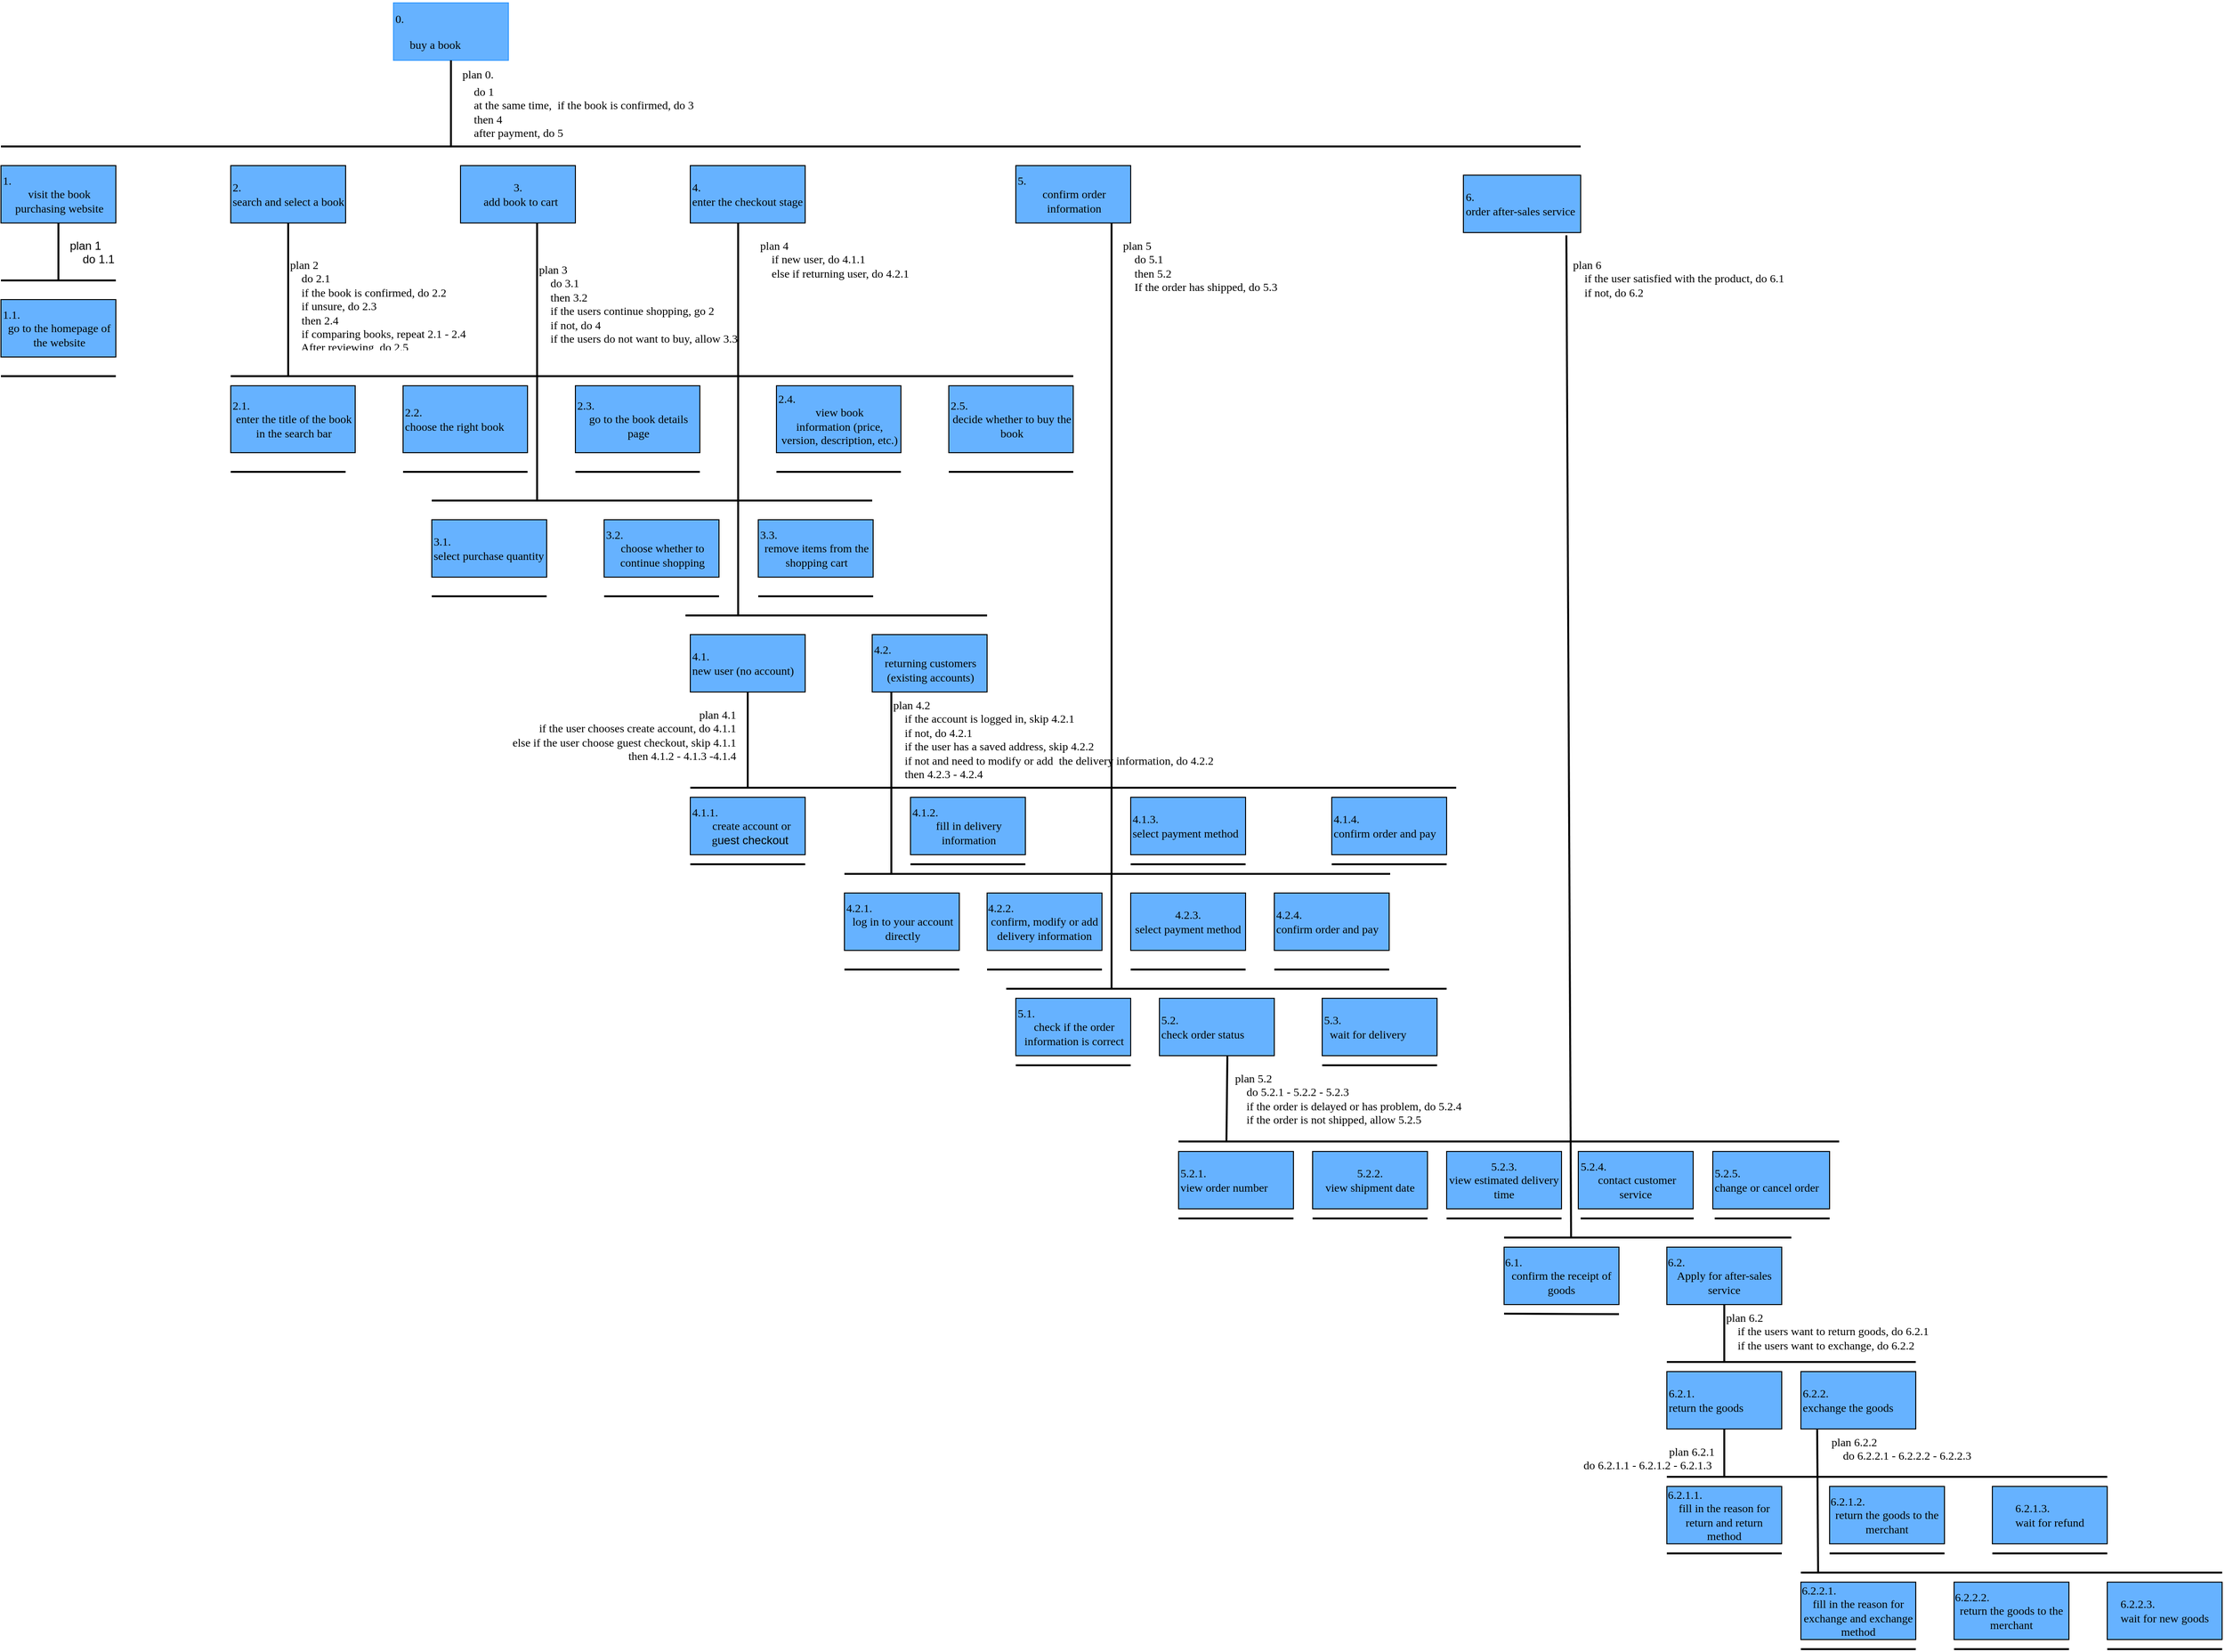 <mxfile version="26.0.16">
  <diagram name="第 1 页" id="OzSYy7CuMjY1Zwhf2daT">
    <mxGraphModel dx="1266" dy="700" grid="1" gridSize="10" guides="1" tooltips="1" connect="1" arrows="1" fold="1" page="1" pageScale="1" pageWidth="827" pageHeight="1169" background="#ffffff" math="0" shadow="0">
      <root>
        <mxCell id="0" />
        <mxCell id="1" parent="0" />
        <mxCell id="d5FiifpwVy0fxvkNEPwC-1" value="&lt;p&gt;&lt;font face=&quot;Verdana&quot;&gt;0.&lt;/font&gt;&lt;/p&gt;&lt;p style=&quot;text-align: center;&quot;&gt;&lt;font face=&quot;Verdana&quot;&gt;&amp;nbsp; &amp;nbsp; &amp;nbsp;buy a book&lt;/font&gt;&lt;/p&gt;" style="rounded=0;whiteSpace=wrap;html=1;strokeColor=light-dark(#3399FF,#FFFFFF);fillColor=light-dark(#66B2FF,#FFFFFF);align=left;" parent="1" vertex="1">
          <mxGeometry x="770" y="50" width="120" height="60" as="geometry" />
        </mxCell>
        <mxCell id="d5FiifpwVy0fxvkNEPwC-2" value="" style="endArrow=none;html=1;rounded=0;entryX=0.5;entryY=1;entryDx=0;entryDy=0;strokeWidth=2;" parent="1" target="d5FiifpwVy0fxvkNEPwC-1" edge="1">
          <mxGeometry width="50" height="50" relative="1" as="geometry">
            <mxPoint x="830" y="200" as="sourcePoint" />
            <mxPoint x="330" y="150" as="targetPoint" />
          </mxGeometry>
        </mxCell>
        <mxCell id="d5FiifpwVy0fxvkNEPwC-4" value="&lt;font face=&quot;Verdana&quot;&gt;1.&lt;/font&gt;&lt;div&gt;&lt;div style=&quot;text-align: center;&quot;&gt;&lt;font face=&quot;Verdana&quot;&gt;visit the book purchasing website&lt;/font&gt;&lt;br&gt;&lt;/div&gt;&lt;/div&gt;" style="rounded=0;whiteSpace=wrap;html=1;align=left;fillColor=light-dark(#66B2FF,#FFFFFF);" parent="1" vertex="1">
          <mxGeometry x="360" y="220" width="120" height="60" as="geometry" />
        </mxCell>
        <mxCell id="d5FiifpwVy0fxvkNEPwC-5" value="&lt;font face=&quot;Verdana&quot;&gt;2.1.&lt;/font&gt;&lt;div style=&quot;text-align: center;&quot;&gt;&lt;font face=&quot;Verdana&quot;&gt;enter the title of the book in the search bar&lt;/font&gt;&lt;br&gt;&lt;/div&gt;" style="rounded=0;whiteSpace=wrap;html=1;align=left;fillColor=light-dark(#66B2FF,#FFFFFF);" parent="1" vertex="1">
          <mxGeometry x="600" y="450" width="130" height="70" as="geometry" />
        </mxCell>
        <mxCell id="d5FiifpwVy0fxvkNEPwC-6" value="&lt;font face=&quot;Verdana&quot;&gt;2.&lt;/font&gt;&lt;div style=&quot;text-align: center;&quot;&gt;&lt;font face=&quot;Verdana&quot;&gt;search and select a book&lt;/font&gt;&lt;br&gt;&lt;/div&gt;" style="rounded=0;whiteSpace=wrap;html=1;align=left;fillColor=light-dark(#66B2FF,#FFFFFF);" parent="1" vertex="1">
          <mxGeometry x="600" y="220" width="120" height="60" as="geometry" />
        </mxCell>
        <mxCell id="d5FiifpwVy0fxvkNEPwC-7" value="&lt;font face=&quot;Verdana&quot;&gt;2.4.&lt;/font&gt;&lt;div style=&quot;text-align: center;&quot;&gt;&lt;font face=&quot;Verdana&quot;&gt;view book information&amp;nbsp;&lt;span style=&quot;&quot;&gt;(price, version, description, etc.)&lt;/span&gt;&lt;/font&gt;&lt;br&gt;&lt;/div&gt;" style="rounded=0;whiteSpace=wrap;html=1;align=left;fillColor=light-dark(#66B2FF,#FFFFFF);" parent="1" vertex="1">
          <mxGeometry x="1170" y="450" width="130" height="70" as="geometry" />
        </mxCell>
        <mxCell id="d5FiifpwVy0fxvkNEPwC-10" value="&lt;font face=&quot;Verdana&quot;&gt;2.5.&lt;/font&gt;&lt;div style=&quot;text-align: center;&quot;&gt;&lt;font face=&quot;Verdana&quot;&gt;decide whether to buy the book&lt;/font&gt;&lt;br&gt;&lt;/div&gt;" style="rounded=0;whiteSpace=wrap;html=1;align=left;fillColor=light-dark(#66B2FF,#FFFFFF);" parent="1" vertex="1">
          <mxGeometry x="1350" y="450" width="130" height="70" as="geometry" />
        </mxCell>
        <mxCell id="d5FiifpwVy0fxvkNEPwC-11" value="&lt;font face=&quot;Verdana&quot;&gt;4.&lt;/font&gt;&lt;div style=&quot;text-align: center;&quot;&gt;&lt;font face=&quot;Verdana&quot;&gt;enter the checkout stage&lt;/font&gt;&lt;br&gt;&lt;/div&gt;" style="rounded=0;whiteSpace=wrap;html=1;align=left;fillColor=light-dark(#66B2FF,#FFFFFF);" parent="1" vertex="1">
          <mxGeometry x="1080" y="220" width="120" height="60" as="geometry" />
        </mxCell>
        <mxCell id="d5FiifpwVy0fxvkNEPwC-13" value="&lt;font face=&quot;Verdana&quot;&gt;5.&lt;/font&gt;&lt;div style=&quot;text-align: center;&quot;&gt;&lt;font face=&quot;Verdana&quot;&gt;confirm order information&lt;/font&gt;&lt;br&gt;&lt;/div&gt;" style="rounded=0;whiteSpace=wrap;html=1;align=left;fillColor=light-dark(#66B2FF,#FFFFFF);" parent="1" vertex="1">
          <mxGeometry x="1420" y="220" width="120" height="60" as="geometry" />
        </mxCell>
        <mxCell id="d5FiifpwVy0fxvkNEPwC-14" value="&lt;font face=&quot;Verdana&quot;&gt;1.1.&lt;/font&gt;&lt;div style=&quot;text-align: center;&quot;&gt;&lt;font face=&quot;Verdana&quot;&gt;go to the homepage of the website&lt;/font&gt;&lt;br&gt;&lt;/div&gt;" style="rounded=0;whiteSpace=wrap;html=1;align=left;fillColor=light-dark(#66B2FF,#FFFFFF);" parent="1" vertex="1">
          <mxGeometry x="360" y="360" width="120" height="60" as="geometry" />
        </mxCell>
        <mxCell id="d5FiifpwVy0fxvkNEPwC-15" value="&lt;font face=&quot;Verdana&quot;&gt;2.2.&lt;/font&gt;&lt;div style=&quot;text-align: center;&quot;&gt;&lt;font face=&quot;Verdana&quot;&gt;choose the right book&lt;/font&gt;&lt;br&gt;&lt;/div&gt;" style="rounded=0;whiteSpace=wrap;html=1;align=left;fillColor=light-dark(#66B2FF,#FFFFFF);" parent="1" vertex="1">
          <mxGeometry x="780" y="450" width="130" height="70" as="geometry" />
        </mxCell>
        <mxCell id="d5FiifpwVy0fxvkNEPwC-16" value="&lt;font face=&quot;Verdana&quot;&gt;3.1.&lt;/font&gt;&lt;div style=&quot;text-align: center;&quot;&gt;&lt;font face=&quot;Verdana&quot;&gt;select purchase quantity&lt;/font&gt;&lt;br&gt;&lt;/div&gt;" style="rounded=0;whiteSpace=wrap;html=1;align=left;fillColor=light-dark(#66B2FF,#FFFFFF);" parent="1" vertex="1">
          <mxGeometry x="810" y="590" width="120" height="60" as="geometry" />
        </mxCell>
        <mxCell id="d5FiifpwVy0fxvkNEPwC-17" value="&lt;font face=&quot;Verdana&quot;&gt;3.2.&lt;/font&gt;&lt;div style=&quot;text-align: center;&quot;&gt;&lt;font face=&quot;Verdana&quot;&gt;choose whether to continue shopping&lt;/font&gt;&lt;br&gt;&lt;/div&gt;" style="rounded=0;whiteSpace=wrap;html=1;align=left;fillColor=light-dark(#66B2FF,#FFFFFF);" parent="1" vertex="1">
          <mxGeometry x="990" y="590" width="120" height="60" as="geometry" />
        </mxCell>
        <mxCell id="d5FiifpwVy0fxvkNEPwC-19" value="&lt;font face=&quot;Verdana&quot;&gt;4.1.&lt;/font&gt;&lt;div style=&quot;text-align: center;&quot;&gt;&lt;font face=&quot;Verdana&quot;&gt;new user (no account)&lt;/font&gt;&lt;br&gt;&lt;/div&gt;" style="rounded=0;whiteSpace=wrap;html=1;align=left;fillColor=light-dark(#66B2FF,#FFFFFF);" parent="1" vertex="1">
          <mxGeometry x="1080" y="710" width="120" height="60" as="geometry" />
        </mxCell>
        <mxCell id="d5FiifpwVy0fxvkNEPwC-20" value="&lt;font face=&quot;Verdana&quot;&gt;4.2.&lt;/font&gt;&lt;div style=&quot;text-align: center;&quot;&gt;&lt;font face=&quot;Verdana&quot;&gt;returning customers (existing accounts)&lt;/font&gt;&lt;br&gt;&lt;/div&gt;" style="rounded=0;whiteSpace=wrap;html=1;align=left;fillColor=light-dark(#66B2FF,#FFFFFF);" parent="1" vertex="1">
          <mxGeometry x="1270" y="710" width="120" height="60" as="geometry" />
        </mxCell>
        <mxCell id="d5FiifpwVy0fxvkNEPwC-21" value="&lt;div style=&quot;&quot;&gt;&lt;span style=&quot;font-family: Verdana;&quot;&gt;4.1.1.&lt;/span&gt;&lt;/div&gt;&lt;div style=&quot;text-align: center;&quot;&gt;&lt;font face=&quot;Verdana&quot;&gt;&amp;nbsp; create account or &amp;nbsp;g&lt;/font&gt;&lt;span style=&quot;&quot;&gt;uest checkout&lt;/span&gt;&lt;br&gt;&lt;/div&gt;" style="rounded=0;whiteSpace=wrap;html=1;align=left;fillColor=light-dark(#66B2FF,#FFFFFF);" parent="1" vertex="1">
          <mxGeometry x="1080" y="880" width="120" height="60" as="geometry" />
        </mxCell>
        <mxCell id="d5FiifpwVy0fxvkNEPwC-22" value="&lt;font face=&quot;Verdana&quot;&gt;4.1.2.&lt;/font&gt;&lt;div style=&quot;text-align: center;&quot;&gt;&lt;font face=&quot;Verdana&quot;&gt;fill in delivery information&lt;/font&gt;&lt;br&gt;&lt;/div&gt;" style="rounded=0;whiteSpace=wrap;html=1;align=left;fillColor=light-dark(#66B2FF,#FFFFFF);" parent="1" vertex="1">
          <mxGeometry x="1310" y="880" width="120" height="60" as="geometry" />
        </mxCell>
        <mxCell id="d5FiifpwVy0fxvkNEPwC-23" value="&lt;div style=&quot;text-align: left;&quot;&gt;&lt;font face=&quot;Verdana&quot;&gt;4.2.2.&lt;/font&gt;&lt;/div&gt;&lt;div&gt;&lt;font face=&quot;Verdana&quot;&gt;confirm, modify or add delivery information&lt;/font&gt;&lt;br&gt;&lt;/div&gt;" style="rounded=0;whiteSpace=wrap;html=1;align=center;fillColor=light-dark(#66B2FF,#FFFFFF);" parent="1" vertex="1">
          <mxGeometry x="1390" y="980" width="120" height="60" as="geometry" />
        </mxCell>
        <mxCell id="d5FiifpwVy0fxvkNEPwC-24" value="&lt;font face=&quot;Verdana&quot;&gt;4.2.1.&lt;/font&gt;&lt;div style=&quot;text-align: center;&quot;&gt;&lt;font face=&quot;Verdana&quot;&gt;log in to your account directly&lt;/font&gt;&lt;br&gt;&lt;/div&gt;" style="rounded=0;whiteSpace=wrap;html=1;align=left;fillColor=light-dark(#66B2FF,#FFFFFF);" parent="1" vertex="1">
          <mxGeometry x="1241" y="980" width="120" height="60" as="geometry" />
        </mxCell>
        <mxCell id="d5FiifpwVy0fxvkNEPwC-26" value="&lt;font face=&quot;Verdana&quot;&gt;4.1.3.&lt;/font&gt;&lt;div style=&quot;text-align: center;&quot;&gt;&lt;font face=&quot;Verdana&quot;&gt;select payment method&lt;/font&gt;&lt;br&gt;&lt;/div&gt;" style="rounded=0;whiteSpace=wrap;html=1;align=left;fillColor=light-dark(#66B2FF,#FFFFFF);" parent="1" vertex="1">
          <mxGeometry x="1540" y="880" width="120" height="60" as="geometry" />
        </mxCell>
        <mxCell id="d5FiifpwVy0fxvkNEPwC-27" value="&lt;font face=&quot;Verdana&quot;&gt;4.1.4.&lt;/font&gt;&lt;div style=&quot;text-align: center;&quot;&gt;&lt;font face=&quot;Verdana&quot;&gt;confirm order and pay&lt;/font&gt;&lt;br&gt;&lt;/div&gt;" style="rounded=0;whiteSpace=wrap;html=1;align=left;fillColor=light-dark(#66B2FF,#FFFFFF);" parent="1" vertex="1">
          <mxGeometry x="1750" y="880" width="120" height="60" as="geometry" />
        </mxCell>
        <mxCell id="d5FiifpwVy0fxvkNEPwC-28" value="&lt;font face=&quot;Verdana&quot; style=&quot;text-align: left;&quot;&gt;4.2.3.&lt;/font&gt;&lt;div&gt;&lt;font face=&quot;Verdana&quot;&gt;select payment method&lt;/font&gt;&lt;/div&gt;" style="rounded=0;whiteSpace=wrap;html=1;fillColor=light-dark(#66B2FF,#FFFFFF);" parent="1" vertex="1">
          <mxGeometry x="1540" y="980" width="120" height="60" as="geometry" />
        </mxCell>
        <mxCell id="d5FiifpwVy0fxvkNEPwC-31" value="&lt;font face=&quot;Verdana&quot;&gt;4.2.4.&lt;/font&gt;&lt;div style=&quot;text-align: center;&quot;&gt;&lt;font face=&quot;Verdana&quot;&gt;confirm order and pay&lt;/font&gt;&lt;/div&gt;" style="rounded=0;whiteSpace=wrap;html=1;align=left;fillColor=light-dark(#66B2FF,#FFFFFF);" parent="1" vertex="1">
          <mxGeometry x="1690" y="980" width="120" height="60" as="geometry" />
        </mxCell>
        <mxCell id="d5FiifpwVy0fxvkNEPwC-34" value="&lt;font face=&quot;Verdana&quot;&gt;5.3.&lt;/font&gt;&lt;div style=&quot;text-align: center;&quot;&gt;&lt;font face=&quot;Verdana&quot;&gt;&amp;nbsp; wait for delivery&lt;/font&gt;&lt;br&gt;&lt;/div&gt;" style="rounded=0;whiteSpace=wrap;html=1;align=left;fillColor=light-dark(#66B2FF,#FFFFFF);" parent="1" vertex="1">
          <mxGeometry x="1740" y="1090" width="120" height="60" as="geometry" />
        </mxCell>
        <mxCell id="d5FiifpwVy0fxvkNEPwC-35" value="&lt;font face=&quot;Verdana&quot;&gt;5.1.&lt;/font&gt;&lt;div style=&quot;text-align: center;&quot;&gt;&lt;font face=&quot;Verdana&quot;&gt;check if the order information is correct&lt;/font&gt;&lt;br&gt;&lt;/div&gt;" style="rounded=0;whiteSpace=wrap;html=1;align=left;fillColor=light-dark(#66B2FF,#FFFFFF);" parent="1" vertex="1">
          <mxGeometry x="1420" y="1090" width="120" height="60" as="geometry" />
        </mxCell>
        <mxCell id="d5FiifpwVy0fxvkNEPwC-36" value="&lt;font face=&quot;Verdana&quot;&gt;5.2.&lt;/font&gt;&lt;div style=&quot;text-align: center;&quot;&gt;&lt;font face=&quot;Verdana&quot;&gt;check order status&lt;/font&gt;&lt;/div&gt;" style="rounded=0;whiteSpace=wrap;html=1;align=left;fillColor=light-dark(#66B2FF,#FFFFFF);" parent="1" vertex="1">
          <mxGeometry x="1570" y="1090" width="120" height="60" as="geometry" />
        </mxCell>
        <mxCell id="d5FiifpwVy0fxvkNEPwC-38" value="&lt;font face=&quot;Verdana&quot; style=&quot;text-align: left;&quot;&gt;3.&lt;/font&gt;&lt;div&gt;&lt;font face=&quot;Verdana&quot;&gt;&amp;nbsp; add book to cart&lt;/font&gt;&lt;/div&gt;" style="rounded=0;whiteSpace=wrap;html=1;fillColor=light-dark(#66B2FF,#FFFFFF);" parent="1" vertex="1">
          <mxGeometry x="840" y="220" width="120" height="60" as="geometry" />
        </mxCell>
        <mxCell id="d5FiifpwVy0fxvkNEPwC-43" value="" style="endArrow=none;html=1;rounded=0;strokeWidth=2;" parent="1" edge="1">
          <mxGeometry width="50" height="50" relative="1" as="geometry">
            <mxPoint x="360" y="200" as="sourcePoint" />
            <mxPoint x="2010" y="200" as="targetPoint" />
          </mxGeometry>
        </mxCell>
        <mxCell id="d5FiifpwVy0fxvkNEPwC-48" value="" style="endArrow=none;html=1;rounded=0;entryX=0.5;entryY=1;entryDx=0;entryDy=0;strokeWidth=2;" parent="1" target="d5FiifpwVy0fxvkNEPwC-4" edge="1">
          <mxGeometry width="50" height="50" relative="1" as="geometry">
            <mxPoint x="420" y="340" as="sourcePoint" />
            <mxPoint x="470" y="310" as="targetPoint" />
          </mxGeometry>
        </mxCell>
        <mxCell id="d5FiifpwVy0fxvkNEPwC-49" value="" style="endArrow=none;html=1;rounded=0;strokeWidth=2;" parent="1" edge="1">
          <mxGeometry width="50" height="50" relative="1" as="geometry">
            <mxPoint x="480" y="340" as="sourcePoint" />
            <mxPoint x="360" y="340" as="targetPoint" />
          </mxGeometry>
        </mxCell>
        <mxCell id="d5FiifpwVy0fxvkNEPwC-50" value="" style="endArrow=none;html=1;rounded=0;strokeWidth=2;" parent="1" edge="1">
          <mxGeometry width="50" height="50" relative="1" as="geometry">
            <mxPoint x="360" y="440" as="sourcePoint" />
            <mxPoint x="480" y="440" as="targetPoint" />
          </mxGeometry>
        </mxCell>
        <mxCell id="d5FiifpwVy0fxvkNEPwC-51" value="" style="endArrow=none;html=1;rounded=0;entryX=0.5;entryY=1;entryDx=0;entryDy=0;strokeWidth=2;" parent="1" target="d5FiifpwVy0fxvkNEPwC-6" edge="1">
          <mxGeometry width="50" height="50" relative="1" as="geometry">
            <mxPoint x="660" y="440" as="sourcePoint" />
            <mxPoint x="910" y="520" as="targetPoint" />
          </mxGeometry>
        </mxCell>
        <mxCell id="d5FiifpwVy0fxvkNEPwC-52" value="" style="endArrow=none;html=1;rounded=0;strokeWidth=2;" parent="1" edge="1">
          <mxGeometry width="50" height="50" relative="1" as="geometry">
            <mxPoint x="600" y="440" as="sourcePoint" />
            <mxPoint x="1480" y="440" as="targetPoint" />
          </mxGeometry>
        </mxCell>
        <mxCell id="d5FiifpwVy0fxvkNEPwC-53" value="" style="endArrow=none;html=1;rounded=0;strokeWidth=2;" parent="1" edge="1">
          <mxGeometry width="50" height="50" relative="1" as="geometry">
            <mxPoint x="600" y="540" as="sourcePoint" />
            <mxPoint x="720" y="540" as="targetPoint" />
          </mxGeometry>
        </mxCell>
        <mxCell id="d5FiifpwVy0fxvkNEPwC-54" value="" style="endArrow=none;html=1;rounded=0;strokeWidth=2;" parent="1" edge="1">
          <mxGeometry width="50" height="50" relative="1" as="geometry">
            <mxPoint x="780" y="540" as="sourcePoint" />
            <mxPoint x="910" y="540" as="targetPoint" />
          </mxGeometry>
        </mxCell>
        <mxCell id="d5FiifpwVy0fxvkNEPwC-55" value="" style="endArrow=none;html=1;rounded=0;strokeWidth=2;" parent="1" edge="1">
          <mxGeometry width="50" height="50" relative="1" as="geometry">
            <mxPoint x="960" y="540" as="sourcePoint" />
            <mxPoint x="1090" y="540" as="targetPoint" />
          </mxGeometry>
        </mxCell>
        <mxCell id="d5FiifpwVy0fxvkNEPwC-56" value="" style="endArrow=none;html=1;rounded=0;strokeWidth=2;" parent="1" edge="1">
          <mxGeometry width="50" height="50" relative="1" as="geometry">
            <mxPoint x="1170" y="540" as="sourcePoint" />
            <mxPoint x="1300" y="540" as="targetPoint" />
          </mxGeometry>
        </mxCell>
        <mxCell id="d5FiifpwVy0fxvkNEPwC-57" value="" style="endArrow=none;html=1;rounded=0;strokeWidth=2;" parent="1" edge="1">
          <mxGeometry width="50" height="50" relative="1" as="geometry">
            <mxPoint x="1480" y="540" as="sourcePoint" />
            <mxPoint x="1350" y="540" as="targetPoint" />
          </mxGeometry>
        </mxCell>
        <mxCell id="d5FiifpwVy0fxvkNEPwC-58" value="" style="endArrow=none;html=1;rounded=0;strokeWidth=2;entryX=0.175;entryY=1.04;entryDx=0;entryDy=0;entryPerimeter=0;" parent="1" edge="1">
          <mxGeometry width="50" height="50" relative="1" as="geometry">
            <mxPoint x="920" y="570" as="sourcePoint" />
            <mxPoint x="920" y="280.0" as="targetPoint" />
          </mxGeometry>
        </mxCell>
        <mxCell id="d5FiifpwVy0fxvkNEPwC-59" value="" style="endArrow=none;html=1;rounded=0;strokeWidth=2;" parent="1" edge="1">
          <mxGeometry width="50" height="50" relative="1" as="geometry">
            <mxPoint x="810" y="570" as="sourcePoint" />
            <mxPoint x="1270" y="570" as="targetPoint" />
          </mxGeometry>
        </mxCell>
        <mxCell id="d5FiifpwVy0fxvkNEPwC-60" value="" style="endArrow=none;html=1;rounded=0;strokeWidth=2;" parent="1" edge="1">
          <mxGeometry width="50" height="50" relative="1" as="geometry">
            <mxPoint x="990" y="670" as="sourcePoint" />
            <mxPoint x="1110" y="670" as="targetPoint" />
          </mxGeometry>
        </mxCell>
        <mxCell id="d5FiifpwVy0fxvkNEPwC-61" value="" style="endArrow=none;html=1;rounded=0;strokeWidth=2;" parent="1" edge="1">
          <mxGeometry width="50" height="50" relative="1" as="geometry">
            <mxPoint x="810" y="670" as="sourcePoint" />
            <mxPoint x="930" y="670" as="targetPoint" />
          </mxGeometry>
        </mxCell>
        <mxCell id="d5FiifpwVy0fxvkNEPwC-62" value="" style="endArrow=none;html=1;rounded=0;strokeWidth=2;" parent="1" edge="1">
          <mxGeometry width="50" height="50" relative="1" as="geometry">
            <mxPoint x="1130" y="690" as="sourcePoint" />
            <mxPoint x="1130" y="280" as="targetPoint" />
          </mxGeometry>
        </mxCell>
        <mxCell id="d5FiifpwVy0fxvkNEPwC-63" value="" style="endArrow=none;html=1;rounded=0;strokeWidth=2;" parent="1" edge="1">
          <mxGeometry width="50" height="50" relative="1" as="geometry">
            <mxPoint x="1075" y="690" as="sourcePoint" />
            <mxPoint x="1390" y="690" as="targetPoint" />
          </mxGeometry>
        </mxCell>
        <mxCell id="d5FiifpwVy0fxvkNEPwC-9" value="&lt;font face=&quot;Verdana&quot;&gt;2.3.&lt;/font&gt;&lt;div style=&quot;text-align: center;&quot;&gt;&lt;font face=&quot;Verdana&quot;&gt;go to the book details page&lt;/font&gt;&lt;br&gt;&lt;/div&gt;" style="rounded=0;whiteSpace=wrap;html=1;align=left;fillColor=light-dark(#66B2FF,#FFFFFF);" parent="1" vertex="1">
          <mxGeometry x="960" y="450" width="130" height="70" as="geometry" />
        </mxCell>
        <mxCell id="d5FiifpwVy0fxvkNEPwC-64" value="" style="endArrow=none;html=1;rounded=0;strokeWidth=2;entryX=0.5;entryY=1;entryDx=0;entryDy=0;" parent="1" target="d5FiifpwVy0fxvkNEPwC-19" edge="1">
          <mxGeometry width="50" height="50" relative="1" as="geometry">
            <mxPoint x="1140" y="870" as="sourcePoint" />
            <mxPoint x="1200" y="900" as="targetPoint" />
          </mxGeometry>
        </mxCell>
        <mxCell id="d5FiifpwVy0fxvkNEPwC-65" value="" style="endArrow=none;html=1;rounded=0;strokeWidth=2;" parent="1" edge="1">
          <mxGeometry width="50" height="50" relative="1" as="geometry">
            <mxPoint x="1290" y="770" as="sourcePoint" />
            <mxPoint x="1290" y="960" as="targetPoint" />
          </mxGeometry>
        </mxCell>
        <mxCell id="d5FiifpwVy0fxvkNEPwC-67" value="" style="endArrow=none;html=1;rounded=0;strokeWidth=2;" parent="1" edge="1">
          <mxGeometry width="50" height="50" relative="1" as="geometry">
            <mxPoint x="1080" y="870" as="sourcePoint" />
            <mxPoint x="1880" y="870" as="targetPoint" />
          </mxGeometry>
        </mxCell>
        <mxCell id="d5FiifpwVy0fxvkNEPwC-68" value="" style="endArrow=none;html=1;rounded=0;strokeWidth=2;" parent="1" edge="1">
          <mxGeometry width="50" height="50" relative="1" as="geometry">
            <mxPoint x="1241" y="960" as="sourcePoint" />
            <mxPoint x="1811" y="960" as="targetPoint" />
          </mxGeometry>
        </mxCell>
        <mxCell id="d5FiifpwVy0fxvkNEPwC-69" value="" style="endArrow=none;html=1;rounded=0;strokeWidth=2;" parent="1" edge="1">
          <mxGeometry width="50" height="50" relative="1" as="geometry">
            <mxPoint x="1520" y="1080" as="sourcePoint" />
            <mxPoint x="1520" y="280" as="targetPoint" />
          </mxGeometry>
        </mxCell>
        <mxCell id="d5FiifpwVy0fxvkNEPwC-70" value="" style="endArrow=none;html=1;rounded=0;strokeWidth=2;" parent="1" edge="1">
          <mxGeometry width="50" height="50" relative="1" as="geometry">
            <mxPoint x="1870" y="1080" as="sourcePoint" />
            <mxPoint x="1410" y="1080" as="targetPoint" />
          </mxGeometry>
        </mxCell>
        <mxCell id="d5FiifpwVy0fxvkNEPwC-72" value="" style="endArrow=none;html=1;rounded=0;strokeWidth=2;" parent="1" edge="1">
          <mxGeometry width="50" height="50" relative="1" as="geometry">
            <mxPoint x="1361" y="1060" as="sourcePoint" />
            <mxPoint x="1241" y="1060" as="targetPoint" />
          </mxGeometry>
        </mxCell>
        <mxCell id="d5FiifpwVy0fxvkNEPwC-73" value="" style="endArrow=none;html=1;rounded=0;strokeWidth=2;" parent="1" edge="1">
          <mxGeometry width="50" height="50" relative="1" as="geometry">
            <mxPoint x="1390" y="1060" as="sourcePoint" />
            <mxPoint x="1510" y="1060" as="targetPoint" />
          </mxGeometry>
        </mxCell>
        <mxCell id="d5FiifpwVy0fxvkNEPwC-74" value="" style="endArrow=none;html=1;rounded=0;strokeWidth=2;" parent="1" edge="1">
          <mxGeometry width="50" height="50" relative="1" as="geometry">
            <mxPoint x="1660" y="1060" as="sourcePoint" />
            <mxPoint x="1540" y="1060" as="targetPoint" />
          </mxGeometry>
        </mxCell>
        <mxCell id="d5FiifpwVy0fxvkNEPwC-75" value="" style="endArrow=none;html=1;rounded=0;strokeWidth=2;" parent="1" edge="1">
          <mxGeometry width="50" height="50" relative="1" as="geometry">
            <mxPoint x="1810" y="1060" as="sourcePoint" />
            <mxPoint x="1690" y="1060" as="targetPoint" />
          </mxGeometry>
        </mxCell>
        <mxCell id="d5FiifpwVy0fxvkNEPwC-76" value="" style="endArrow=none;html=1;rounded=0;strokeWidth=2;" parent="1" edge="1">
          <mxGeometry width="50" height="50" relative="1" as="geometry">
            <mxPoint x="1420" y="1160" as="sourcePoint" />
            <mxPoint x="1540" y="1160" as="targetPoint" />
          </mxGeometry>
        </mxCell>
        <mxCell id="d5FiifpwVy0fxvkNEPwC-77" value="" style="endArrow=none;html=1;rounded=0;strokeWidth=2;" parent="1" edge="1">
          <mxGeometry width="50" height="50" relative="1" as="geometry">
            <mxPoint x="1641" y="1150" as="sourcePoint" />
            <mxPoint x="1640" y="1240" as="targetPoint" />
          </mxGeometry>
        </mxCell>
        <mxCell id="d5FiifpwVy0fxvkNEPwC-78" value="" style="endArrow=none;html=1;rounded=0;strokeWidth=2;" parent="1" edge="1">
          <mxGeometry width="50" height="50" relative="1" as="geometry">
            <mxPoint x="1740" y="1160" as="sourcePoint" />
            <mxPoint x="1860" y="1160" as="targetPoint" />
          </mxGeometry>
        </mxCell>
        <mxCell id="d5FiifpwVy0fxvkNEPwC-79" value="" style="endArrow=none;html=1;rounded=0;strokeWidth=2;" parent="1" edge="1">
          <mxGeometry width="50" height="50" relative="1" as="geometry">
            <mxPoint x="1080" y="950" as="sourcePoint" />
            <mxPoint x="1200" y="950" as="targetPoint" />
          </mxGeometry>
        </mxCell>
        <mxCell id="d5FiifpwVy0fxvkNEPwC-80" value="" style="endArrow=none;html=1;rounded=0;strokeWidth=2;" parent="1" edge="1">
          <mxGeometry width="50" height="50" relative="1" as="geometry">
            <mxPoint x="1310" y="950" as="sourcePoint" />
            <mxPoint x="1430" y="950" as="targetPoint" />
          </mxGeometry>
        </mxCell>
        <mxCell id="d5FiifpwVy0fxvkNEPwC-81" value="" style="endArrow=none;html=1;rounded=0;strokeWidth=2;" parent="1" edge="1">
          <mxGeometry width="50" height="50" relative="1" as="geometry">
            <mxPoint x="1540" y="950" as="sourcePoint" />
            <mxPoint x="1660" y="950" as="targetPoint" />
          </mxGeometry>
        </mxCell>
        <mxCell id="d5FiifpwVy0fxvkNEPwC-82" value="" style="endArrow=none;html=1;rounded=0;strokeWidth=2;" parent="1" edge="1">
          <mxGeometry width="50" height="50" relative="1" as="geometry">
            <mxPoint x="1750" y="950" as="sourcePoint" />
            <mxPoint x="1870" y="950" as="targetPoint" />
          </mxGeometry>
        </mxCell>
        <mxCell id="d5FiifpwVy0fxvkNEPwC-85" value="&lt;h1 style=&quot;margin-top: 0px;&quot;&gt;&lt;font face=&quot;Verdana&quot; style=&quot;font-size: 12px; white-space: nowrap; font-weight: normal;&quot;&gt;plan 0.&lt;/font&gt;&lt;div style=&quot;font-size: 12px; white-space: nowrap;&quot;&gt;&lt;font style=&quot;font-weight: normal;&quot; face=&quot;Verdana&quot;&gt;&amp;nbsp; &amp;nbsp; do 1&lt;/font&gt;&lt;/div&gt;&lt;div style=&quot;font-size: 12px; white-space: nowrap;&quot;&gt;&lt;font style=&quot;font-weight: normal;&quot; face=&quot;Verdana&quot;&gt;&lt;span style=&quot;white-space: normal;&quot;&gt;&amp;nbsp; &amp;nbsp; at the same time,&amp;nbsp;&lt;/span&gt;&lt;span style=&quot;white-space: normal;&quot;&gt;&amp;nbsp;if the book is confirmed,&lt;/span&gt;&lt;span style=&quot;white-space: normal;&quot;&gt;&amp;nbsp;do 3&lt;/span&gt;&amp;nbsp;&lt;br&gt;&lt;/font&gt;&lt;/div&gt;&lt;div style=&quot;font-size: 12px; white-space: nowrap;&quot;&gt;&lt;font style=&quot;font-weight: normal;&quot; face=&quot;Verdana&quot;&gt;&amp;nbsp; &amp;nbsp; then 4&lt;/font&gt;&lt;/div&gt;&lt;div style=&quot;font-size: 12px; white-space: nowrap;&quot;&gt;&lt;span style=&quot;white-space-collapse: collapse; font-weight: normal;&quot;&gt;&lt;font face=&quot;Verdana&quot;&gt;&amp;nbsp; &amp;nbsp; a&lt;span style=&quot;text-wrap-mode: wrap;&quot;&gt;fter payment, do 5&amp;nbsp;&lt;/span&gt;&lt;/font&gt;&lt;/span&gt;&lt;/div&gt;&lt;/h1&gt;" style="text;html=1;whiteSpace=wrap;overflow=hidden;rounded=0;" parent="1" vertex="1">
          <mxGeometry x="840" y="100" width="390" height="120" as="geometry" />
        </mxCell>
        <mxCell id="d5FiifpwVy0fxvkNEPwC-87" value="plan 1&lt;div&gt;&amp;nbsp; &amp;nbsp; do 1.1&lt;/div&gt;" style="text;html=1;whiteSpace=wrap;overflow=hidden;rounded=0;" parent="1" vertex="1">
          <mxGeometry x="430" y="290" width="50" height="40" as="geometry" />
        </mxCell>
        <mxCell id="d5FiifpwVy0fxvkNEPwC-88" value="&lt;font face=&quot;Verdana&quot;&gt;plan 2&lt;/font&gt;&lt;div&gt;&lt;font face=&quot;Verdana&quot;&gt;&amp;nbsp; &amp;nbsp; do 2.1&lt;/font&gt;&lt;/div&gt;&lt;div&gt;&lt;font face=&quot;Verdana&quot;&gt;&amp;nbsp; &amp;nbsp; if the book is confirmed, do 2.2&lt;/font&gt;&lt;/div&gt;&lt;div&gt;&lt;font face=&quot;Verdana&quot;&gt;&amp;nbsp; &amp;nbsp; if unsure, do 2.3&lt;/font&gt;&lt;/div&gt;&lt;div&gt;&lt;font face=&quot;Verdana&quot;&gt;&amp;nbsp; &amp;nbsp; then 2.4&lt;/font&gt;&lt;/div&gt;&lt;div&gt;&lt;font face=&quot;Verdana&quot;&gt;&amp;nbsp; &amp;nbsp; if comparing books, repeat 2.1 - 2.4&lt;/font&gt;&lt;/div&gt;&lt;div&gt;&lt;font face=&quot;Verdana&quot;&gt;&amp;nbsp; &amp;nbsp; After reviewing,&amp;nbsp;&lt;span class=&quot;s1&quot;&gt;do&lt;/span&gt;&amp;nbsp;&lt;span class=&quot;s2&quot;&gt;2.5&lt;/span&gt;&lt;/font&gt;&lt;/div&gt;" style="text;html=1;whiteSpace=wrap;overflow=hidden;rounded=0;" parent="1" vertex="1">
          <mxGeometry x="660" y="310" width="240" height="100" as="geometry" />
        </mxCell>
        <mxCell id="d5FiifpwVy0fxvkNEPwC-89" value="&lt;font face=&quot;Verdana&quot;&gt;5.2.1.&lt;/font&gt;&lt;div&gt;&lt;font face=&quot;Verdana&quot;&gt;view order number&lt;/font&gt;&lt;/div&gt;" style="rounded=0;whiteSpace=wrap;html=1;align=left;fillColor=light-dark(#66B2FF,#FFFFFF);" parent="1" vertex="1">
          <mxGeometry x="1590" y="1250" width="120" height="60" as="geometry" />
        </mxCell>
        <mxCell id="d5FiifpwVy0fxvkNEPwC-90" value="&lt;font style=&quot;text-align: left;&quot; face=&quot;Verdana&quot;&gt;5.2.3.&lt;/font&gt;&lt;div style=&quot;&quot;&gt;&lt;font face=&quot;Verdana&quot;&gt;view estimated delivery time&lt;/font&gt;&lt;/div&gt;" style="rounded=0;whiteSpace=wrap;html=1;fillColor=light-dark(#66B2FF,#FFFFFF);" parent="1" vertex="1">
          <mxGeometry x="1870" y="1250" width="120" height="60" as="geometry" />
        </mxCell>
        <mxCell id="d5FiifpwVy0fxvkNEPwC-91" value="&lt;font style=&quot;text-align: left;&quot; face=&quot;Verdana&quot;&gt;5.2.2.&lt;/font&gt;&lt;div style=&quot;&quot;&gt;&lt;font face=&quot;Verdana&quot;&gt;view shipment date&lt;/font&gt;&lt;/div&gt;" style="rounded=0;whiteSpace=wrap;html=1;fillColor=light-dark(#66B2FF,#FFFFFF);" parent="1" vertex="1">
          <mxGeometry x="1730" y="1250" width="120" height="60" as="geometry" />
        </mxCell>
        <mxCell id="d5FiifpwVy0fxvkNEPwC-92" value="" style="endArrow=none;html=1;rounded=0;strokeWidth=2;" parent="1" edge="1">
          <mxGeometry width="50" height="50" relative="1" as="geometry">
            <mxPoint x="1590" y="1239.66" as="sourcePoint" />
            <mxPoint x="2280" y="1239.66" as="targetPoint" />
          </mxGeometry>
        </mxCell>
        <mxCell id="d5FiifpwVy0fxvkNEPwC-93" value="" style="endArrow=none;html=1;rounded=0;strokeWidth=2;" parent="1" edge="1">
          <mxGeometry width="50" height="50" relative="1" as="geometry">
            <mxPoint x="1590" y="1320" as="sourcePoint" />
            <mxPoint x="1710" y="1320" as="targetPoint" />
          </mxGeometry>
        </mxCell>
        <mxCell id="d5FiifpwVy0fxvkNEPwC-94" value="" style="endArrow=none;html=1;rounded=0;strokeWidth=2;" parent="1" edge="1">
          <mxGeometry width="50" height="50" relative="1" as="geometry">
            <mxPoint x="1730" y="1320" as="sourcePoint" />
            <mxPoint x="1850" y="1320" as="targetPoint" />
          </mxGeometry>
        </mxCell>
        <mxCell id="d5FiifpwVy0fxvkNEPwC-95" value="" style="endArrow=none;html=1;rounded=0;strokeWidth=2;" parent="1" edge="1">
          <mxGeometry width="50" height="50" relative="1" as="geometry">
            <mxPoint x="1870" y="1320" as="sourcePoint" />
            <mxPoint x="1990" y="1320" as="targetPoint" />
          </mxGeometry>
        </mxCell>
        <mxCell id="d5FiifpwVy0fxvkNEPwC-96" value="&lt;font face=&quot;Verdana&quot;&gt;plan 3&lt;/font&gt;&lt;div&gt;&lt;font face=&quot;Verdana&quot;&gt;&amp;nbsp; &amp;nbsp; do 3.1&amp;nbsp;&lt;/font&gt;&lt;/div&gt;&lt;div&gt;&lt;font face=&quot;Verdana&quot;&gt;&amp;nbsp; &amp;nbsp; then 3.2&lt;/font&gt;&lt;/div&gt;&lt;div&gt;&lt;font face=&quot;Verdana&quot;&gt;&amp;nbsp; &amp;nbsp; if the users continue shopping, go 2&lt;/font&gt;&lt;/div&gt;&lt;div&gt;&lt;font face=&quot;Verdana&quot;&gt;&amp;nbsp; &amp;nbsp; if not, do 4&lt;/font&gt;&lt;/div&gt;&lt;div&gt;&lt;font face=&quot;Verdana&quot;&gt;&amp;nbsp; &amp;nbsp; if the users do not want to buy, allow 3.3&lt;/font&gt;&lt;/div&gt;&lt;div&gt;&lt;font face=&quot;Verdana&quot;&gt;&amp;nbsp; &amp;nbsp;&amp;nbsp;&lt;/font&gt;&lt;/div&gt;" style="text;html=1;whiteSpace=wrap;overflow=hidden;rounded=0;" parent="1" vertex="1">
          <mxGeometry x="920" y="315" width="270" height="90" as="geometry" />
        </mxCell>
        <mxCell id="d5FiifpwVy0fxvkNEPwC-97" value="&lt;font face=&quot;Verdana&quot;&gt;plan 4&lt;/font&gt;&lt;div&gt;&lt;font face=&quot;Verdana&quot;&gt;&amp;nbsp; &amp;nbsp; if new user, do 4.1.1&lt;/font&gt;&lt;/div&gt;&lt;div&gt;&lt;font face=&quot;Verdana&quot;&gt;&amp;nbsp; &amp;nbsp; else if returning user, do 4.2.1&lt;/font&gt;&lt;/div&gt;" style="text;html=1;whiteSpace=wrap;overflow=hidden;rounded=0;" parent="1" vertex="1">
          <mxGeometry x="1151" y="290" width="229" height="110" as="geometry" />
        </mxCell>
        <mxCell id="d5FiifpwVy0fxvkNEPwC-98" value="&lt;font face=&quot;Verdana&quot;&gt;plan 5&lt;/font&gt;&lt;div&gt;&lt;font face=&quot;Verdana&quot;&gt;&amp;nbsp; &amp;nbsp; do 5.1&lt;/font&gt;&lt;/div&gt;&lt;div&gt;&lt;font face=&quot;Verdana&quot;&gt;&amp;nbsp; &amp;nbsp; then 5.2&lt;/font&gt;&lt;/div&gt;&lt;div&gt;&lt;font face=&quot;Verdana&quot;&gt;&amp;nbsp; &amp;nbsp;&amp;nbsp;If the order has shipped, do 5.3&lt;/font&gt;&lt;br&gt;&lt;/div&gt;" style="text;html=1;whiteSpace=wrap;overflow=hidden;rounded=0;" parent="1" vertex="1">
          <mxGeometry x="1530" y="290" width="220" height="80" as="geometry" />
        </mxCell>
        <mxCell id="d5FiifpwVy0fxvkNEPwC-99" value="&lt;font face=&quot;Verdana&quot;&gt;plan 4.1&lt;/font&gt;&lt;div&gt;&lt;font face=&quot;Verdana&quot;&gt;if the user chooses create account, do 4.1.1&lt;/font&gt;&lt;/div&gt;&lt;div&gt;&lt;font face=&quot;Verdana&quot;&gt;else if the user choose guest checkout, skip 4.1.1&lt;/font&gt;&lt;/div&gt;&lt;div&gt;&lt;div&gt;&lt;font face=&quot;Verdana&quot;&gt;then 4.1.2 - 4.1.3 -4.1.4&lt;/font&gt;&lt;/div&gt;&lt;/div&gt;" style="text;html=1;whiteSpace=wrap;overflow=hidden;rounded=0;align=right;" parent="1" vertex="1">
          <mxGeometry x="780" y="780" width="350" height="70" as="geometry" />
        </mxCell>
        <mxCell id="d5FiifpwVy0fxvkNEPwC-100" value="&lt;font face=&quot;Verdana&quot;&gt;plan 4.2&lt;/font&gt;&lt;div&gt;&lt;div&gt;&lt;font face=&quot;Verdana&quot;&gt;&amp;nbsp; &amp;nbsp; if&amp;nbsp;the account is logged in, skip 4.2.1&lt;/font&gt;&lt;/div&gt;&lt;div&gt;&lt;font face=&quot;Verdana&quot;&gt;&amp;nbsp; &amp;nbsp; if not, do 4.2.1&lt;br&gt;&lt;/font&gt;&lt;div&gt;&lt;font face=&quot;Verdana&quot;&gt;&amp;nbsp; &amp;nbsp; if the user has a saved address, skip 4.2.2&lt;/font&gt;&lt;/div&gt;&lt;div&gt;&lt;font face=&quot;Verdana&quot;&gt;&amp;nbsp; &amp;nbsp; if not and need to modify or add &amp;nbsp;the delivery information, do 4.2.2&lt;br&gt;&lt;/font&gt;&lt;div&gt;&lt;font face=&quot;Verdana&quot;&gt;&amp;nbsp; &amp;nbsp; then 4.2.3 - 4.2.4&lt;/font&gt;&lt;/div&gt;&lt;/div&gt;&lt;/div&gt;&lt;/div&gt;" style="text;html=1;whiteSpace=wrap;overflow=hidden;rounded=0;" parent="1" vertex="1">
          <mxGeometry x="1290" y="770" width="530" height="100" as="geometry" />
        </mxCell>
        <mxCell id="d5FiifpwVy0fxvkNEPwC-101" value="&lt;font face=&quot;Verdana&quot;&gt;plan 5.2&lt;/font&gt;&lt;div&gt;&lt;font face=&quot;Verdana&quot;&gt;&amp;nbsp; &amp;nbsp; do 5.2.1 - 5.2.2 - 5.2.3&lt;/font&gt;&lt;/div&gt;&lt;div&gt;&lt;span style=&quot;font-family: Verdana;&quot;&gt;&lt;font&gt;&amp;nbsp; &amp;nbsp; if the order is delayed or has problem, do 5.2.4&lt;/font&gt;&lt;/span&gt;&lt;/div&gt;&lt;div&gt;&lt;font&gt;&lt;font style=&quot;font-family: Verdana;&quot;&gt;&amp;nbsp; &amp;nbsp; if the order is not shipped, allow 5.2.5&lt;/font&gt;&lt;span style=&quot;font-family: Verdana;&quot;&gt;&amp;nbsp;&lt;/span&gt;&lt;/font&gt;&lt;/div&gt;&lt;div&gt;&lt;font face=&quot;Verdana&quot;&gt;&lt;br&gt;&lt;/font&gt;&lt;/div&gt;" style="text;html=1;whiteSpace=wrap;overflow=hidden;rounded=0;" parent="1" vertex="1">
          <mxGeometry x="1647" y="1160" width="306" height="70" as="geometry" />
        </mxCell>
        <mxCell id="d5FiifpwVy0fxvkNEPwC-105" value="&lt;font face=&quot;Verdana&quot;&gt;5.2.5.&lt;/font&gt;&lt;div style=&quot;text-align: center;&quot;&gt;&lt;font face=&quot;Verdana&quot;&gt;change or cancel order&amp;nbsp;&lt;/font&gt;&lt;br&gt;&lt;/div&gt;" style="rounded=0;whiteSpace=wrap;html=1;align=left;fillColor=light-dark(#66B2FF,#FFFFFF);" parent="1" vertex="1">
          <mxGeometry x="2148" y="1250" width="122" height="60" as="geometry" />
        </mxCell>
        <mxCell id="d5FiifpwVy0fxvkNEPwC-107" value="" style="endArrow=none;html=1;rounded=0;strokeWidth=2;" parent="1" edge="1">
          <mxGeometry width="50" height="50" relative="1" as="geometry">
            <mxPoint x="2010" y="1320" as="sourcePoint" />
            <mxPoint x="2128" y="1320" as="targetPoint" />
          </mxGeometry>
        </mxCell>
        <mxCell id="d5FiifpwVy0fxvkNEPwC-108" value="&lt;font face=&quot;Verdana&quot;&gt;5.2.4.&lt;/font&gt;&lt;div style=&quot;text-align: center;&quot;&gt;&lt;font face=&quot;Verdana&quot;&gt;contact customer service&amp;nbsp;&lt;/font&gt;&lt;br&gt;&lt;/div&gt;" style="rounded=0;whiteSpace=wrap;html=1;align=left;fillColor=light-dark(#66B2FF,#FFFFFF);" parent="1" vertex="1">
          <mxGeometry x="2007.5" y="1250" width="120" height="60" as="geometry" />
        </mxCell>
        <mxCell id="d5FiifpwVy0fxvkNEPwC-109" value="" style="endArrow=none;html=1;rounded=0;strokeWidth=2;" parent="1" edge="1">
          <mxGeometry width="50" height="50" relative="1" as="geometry">
            <mxPoint x="2150" y="1320" as="sourcePoint" />
            <mxPoint x="2270" y="1320" as="targetPoint" />
          </mxGeometry>
        </mxCell>
        <mxCell id="d5FiifpwVy0fxvkNEPwC-110" value="&lt;font face=&quot;Verdana&quot;&gt;3.3.&lt;/font&gt;&lt;div style=&quot;text-align: center;&quot;&gt;&lt;font face=&quot;Verdana&quot;&gt;remove items from the shopping cart&lt;/font&gt;&lt;font face=&quot;Verdana&quot;&gt;&lt;br&gt;&lt;/font&gt;&lt;/div&gt;" style="rounded=0;whiteSpace=wrap;html=1;align=left;fillColor=light-dark(#66B2FF,#FFFFFF);" parent="1" vertex="1">
          <mxGeometry x="1151" y="590" width="120" height="60" as="geometry" />
        </mxCell>
        <mxCell id="d5FiifpwVy0fxvkNEPwC-111" value="" style="endArrow=none;html=1;rounded=0;strokeWidth=2;" parent="1" edge="1">
          <mxGeometry width="50" height="50" relative="1" as="geometry">
            <mxPoint x="1271" y="670" as="sourcePoint" />
            <mxPoint x="1151" y="670" as="targetPoint" />
          </mxGeometry>
        </mxCell>
        <mxCell id="d5FiifpwVy0fxvkNEPwC-112" value="&lt;font face=&quot;Verdana&quot;&gt;6.&lt;/font&gt;&lt;div style=&quot;text-align: center;&quot;&gt;&lt;font face=&quot;Verdana&quot;&gt;order after-sales service&lt;/font&gt;&lt;br&gt;&lt;/div&gt;" style="rounded=0;whiteSpace=wrap;html=1;align=left;fillColor=light-dark(#66B2FF,#FFFFFF);" parent="1" vertex="1">
          <mxGeometry x="1887.5" y="230" width="122.5" height="60" as="geometry" />
        </mxCell>
        <mxCell id="d5FiifpwVy0fxvkNEPwC-113" value="&lt;div style=&quot;text-align: left;&quot;&gt;&lt;font face=&quot;Verdana&quot;&gt;6.1.&lt;/font&gt;&lt;/div&gt;&lt;div&gt;&lt;font face=&quot;Verdana&quot;&gt;confirm the receipt of goods&lt;/font&gt;&lt;br&gt;&lt;/div&gt;" style="rounded=0;whiteSpace=wrap;html=1;fillColor=light-dark(#66B2FF,#FFFFFF);" parent="1" vertex="1">
          <mxGeometry x="1930" y="1350" width="120" height="60" as="geometry" />
        </mxCell>
        <mxCell id="d5FiifpwVy0fxvkNEPwC-114" value="&lt;div style=&quot;text-align: left;&quot;&gt;&lt;font face=&quot;Verdana&quot;&gt;6.2.&lt;/font&gt;&lt;/div&gt;&lt;div&gt;&lt;font face=&quot;Verdana&quot;&gt;Apply for after-sales service&lt;/font&gt;&lt;/div&gt;" style="rounded=0;whiteSpace=wrap;html=1;fillColor=light-dark(#66B2FF,#FFFFFF);" parent="1" vertex="1">
          <mxGeometry x="2100" y="1350" width="120" height="60" as="geometry" />
        </mxCell>
        <mxCell id="d5FiifpwVy0fxvkNEPwC-116" value="" style="endArrow=none;html=1;rounded=0;entryX=0.878;entryY=1.048;entryDx=0;entryDy=0;entryPerimeter=0;strokeWidth=2;" parent="1" target="d5FiifpwVy0fxvkNEPwC-112" edge="1">
          <mxGeometry width="50" height="50" relative="1" as="geometry">
            <mxPoint x="2000" y="1340" as="sourcePoint" />
            <mxPoint x="2050" y="800" as="targetPoint" />
          </mxGeometry>
        </mxCell>
        <mxCell id="d5FiifpwVy0fxvkNEPwC-117" value="" style="endArrow=none;html=1;rounded=0;strokeWidth=2;" parent="1" edge="1">
          <mxGeometry width="50" height="50" relative="1" as="geometry">
            <mxPoint x="1930" y="1340" as="sourcePoint" />
            <mxPoint x="2230" y="1340" as="targetPoint" />
          </mxGeometry>
        </mxCell>
        <mxCell id="d5FiifpwVy0fxvkNEPwC-118" value="&lt;font face=&quot;Verdana&quot;&gt;plan 6&lt;/font&gt;&lt;div&gt;&lt;font face=&quot;Verdana&quot;&gt;&amp;nbsp; &amp;nbsp; if the user satisfied with the product, do 6.1&lt;/font&gt;&lt;/div&gt;&lt;div&gt;&lt;font face=&quot;Verdana&quot;&gt;&amp;nbsp; &amp;nbsp; if not, do 6.2&lt;/font&gt;&lt;/div&gt;" style="text;html=1;whiteSpace=wrap;overflow=hidden;rounded=0;" parent="1" vertex="1">
          <mxGeometry x="2000" y="310" width="290" height="50" as="geometry" />
        </mxCell>
        <mxCell id="d5FiifpwVy0fxvkNEPwC-119" value="" style="endArrow=none;html=1;rounded=0;strokeWidth=2;" parent="1" edge="1">
          <mxGeometry width="50" height="50" relative="1" as="geometry">
            <mxPoint x="1930" y="1419.5" as="sourcePoint" />
            <mxPoint x="2050" y="1420" as="targetPoint" />
          </mxGeometry>
        </mxCell>
        <mxCell id="d5FiifpwVy0fxvkNEPwC-121" value="&lt;div style=&quot;text-align: left;&quot;&gt;&lt;font face=&quot;Verdana&quot;&gt;6.2.1.1.&lt;/font&gt;&lt;/div&gt;&lt;div&gt;&lt;font face=&quot;Verdana&quot;&gt;fill in the reason for return and return method&lt;/font&gt;&lt;br&gt;&lt;/div&gt;" style="rounded=0;whiteSpace=wrap;html=1;fillColor=light-dark(#66B2FF,#FFFFFF);" parent="1" vertex="1">
          <mxGeometry x="2100" y="1600" width="120" height="60" as="geometry" />
        </mxCell>
        <mxCell id="d5FiifpwVy0fxvkNEPwC-122" value="&lt;font face=&quot;Verdana&quot;&gt;6.2.1.&lt;/font&gt;&lt;div style=&quot;text-align: center;&quot;&gt;&lt;font face=&quot;Verdana&quot;&gt;return the goods&lt;/font&gt;&lt;br&gt;&lt;/div&gt;" style="rounded=0;whiteSpace=wrap;html=1;align=left;fillColor=light-dark(#66B2FF,#FFFFFF);" parent="1" vertex="1">
          <mxGeometry x="2100" y="1480" width="120" height="60" as="geometry" />
        </mxCell>
        <mxCell id="d5FiifpwVy0fxvkNEPwC-123" value="&lt;font face=&quot;Verdana&quot;&gt;6.2.2.&lt;/font&gt;&lt;div style=&quot;text-align: center;&quot;&gt;&lt;font face=&quot;Verdana&quot;&gt;exchange the goods&lt;/font&gt;&lt;br&gt;&lt;/div&gt;" style="rounded=0;whiteSpace=wrap;html=1;align=left;fillColor=light-dark(#66B2FF,#FFFFFF);" parent="1" vertex="1">
          <mxGeometry x="2240" y="1480" width="120" height="60" as="geometry" />
        </mxCell>
        <mxCell id="d5FiifpwVy0fxvkNEPwC-124" value="&lt;div style=&quot;text-align: left;&quot;&gt;&lt;font face=&quot;Verdana&quot;&gt;6.2.1.2.&lt;/font&gt;&lt;/div&gt;&lt;div&gt;&lt;font face=&quot;Verdana&quot;&gt;return the goods&amp;nbsp;to the merchant&lt;/font&gt;&lt;br&gt;&lt;/div&gt;" style="rounded=0;whiteSpace=wrap;html=1;fillColor=light-dark(#66B2FF,#FFFFFF);" parent="1" vertex="1">
          <mxGeometry x="2270" y="1600" width="120" height="60" as="geometry" />
        </mxCell>
        <mxCell id="d5FiifpwVy0fxvkNEPwC-125" value="&lt;div style=&quot;text-align: left;&quot;&gt;&lt;span style=&quot;font-family: Verdana;&quot;&gt;6.2.1.3.&lt;/span&gt;&lt;/div&gt;&lt;div&gt;&lt;font face=&quot;Verdana&quot;&gt;wait for refund&lt;/font&gt;&lt;/div&gt;" style="rounded=0;whiteSpace=wrap;html=1;fillColor=light-dark(#66B2FF,#FFFFFF);" parent="1" vertex="1">
          <mxGeometry x="2440" y="1600" width="120" height="60" as="geometry" />
        </mxCell>
        <mxCell id="d5FiifpwVy0fxvkNEPwC-126" value="&lt;div style=&quot;text-align: left;&quot;&gt;&lt;font face=&quot;Verdana&quot;&gt;6.2.2.1.&lt;/font&gt;&lt;/div&gt;&lt;div&gt;&lt;font face=&quot;Verdana&quot;&gt;fill in the reason for exchange and exchange method&lt;/font&gt;&lt;/div&gt;" style="rounded=0;whiteSpace=wrap;html=1;fillColor=light-dark(#66B2FF,#FFFFFF);" parent="1" vertex="1">
          <mxGeometry x="2240" y="1700" width="120" height="60" as="geometry" />
        </mxCell>
        <mxCell id="d5FiifpwVy0fxvkNEPwC-127" value="&lt;div style=&quot;text-align: left;&quot;&gt;&lt;span style=&quot;font-family: Verdana;&quot;&gt;6.2.2.2.&lt;/span&gt;&lt;/div&gt;&lt;div&gt;&lt;font face=&quot;Verdana&quot;&gt;return the goods to the merchant&lt;/font&gt;&lt;/div&gt;" style="rounded=0;whiteSpace=wrap;html=1;fillColor=light-dark(#66B2FF,#FFFFFF);" parent="1" vertex="1">
          <mxGeometry x="2400" y="1700" width="120" height="60" as="geometry" />
        </mxCell>
        <mxCell id="d5FiifpwVy0fxvkNEPwC-128" value="&lt;div style=&quot;text-align: left;&quot;&gt;&lt;span style=&quot;font-family: Verdana;&quot;&gt;6.2.2.3.&lt;/span&gt;&lt;/div&gt;&lt;div&gt;&lt;font face=&quot;Verdana&quot;&gt;wait for new goods&lt;/font&gt;&lt;/div&gt;" style="rounded=0;whiteSpace=wrap;html=1;fillColor=light-dark(#66B2FF,#FFFFFF);" parent="1" vertex="1">
          <mxGeometry x="2560" y="1700" width="120" height="60" as="geometry" />
        </mxCell>
        <mxCell id="d5FiifpwVy0fxvkNEPwC-129" value="" style="endArrow=none;html=1;rounded=0;entryX=0.5;entryY=1;entryDx=0;entryDy=0;strokeWidth=2;" parent="1" target="d5FiifpwVy0fxvkNEPwC-114" edge="1">
          <mxGeometry width="50" height="50" relative="1" as="geometry">
            <mxPoint x="2160" y="1470" as="sourcePoint" />
            <mxPoint x="2270" y="1590" as="targetPoint" />
          </mxGeometry>
        </mxCell>
        <mxCell id="d5FiifpwVy0fxvkNEPwC-130" value="" style="endArrow=none;html=1;rounded=0;strokeWidth=2;" parent="1" edge="1">
          <mxGeometry width="50" height="50" relative="1" as="geometry">
            <mxPoint x="2100" y="1470" as="sourcePoint" />
            <mxPoint x="2360" y="1470" as="targetPoint" />
          </mxGeometry>
        </mxCell>
        <mxCell id="d5FiifpwVy0fxvkNEPwC-131" value="" style="endArrow=none;html=1;rounded=0;entryX=0.5;entryY=1;entryDx=0;entryDy=0;strokeWidth=2;" parent="1" target="d5FiifpwVy0fxvkNEPwC-122" edge="1">
          <mxGeometry width="50" height="50" relative="1" as="geometry">
            <mxPoint x="2160" y="1590" as="sourcePoint" />
            <mxPoint x="2230" y="1620" as="targetPoint" />
          </mxGeometry>
        </mxCell>
        <mxCell id="d5FiifpwVy0fxvkNEPwC-132" value="" style="endArrow=none;html=1;rounded=0;strokeWidth=2;" parent="1" edge="1">
          <mxGeometry width="50" height="50" relative="1" as="geometry">
            <mxPoint x="2100" y="1590" as="sourcePoint" />
            <mxPoint x="2560" y="1590" as="targetPoint" />
          </mxGeometry>
        </mxCell>
        <mxCell id="d5FiifpwVy0fxvkNEPwC-133" value="" style="endArrow=none;html=1;rounded=0;entryX=0.142;entryY=1.011;entryDx=0;entryDy=0;entryPerimeter=0;strokeWidth=2;" parent="1" target="d5FiifpwVy0fxvkNEPwC-123" edge="1">
          <mxGeometry width="50" height="50" relative="1" as="geometry">
            <mxPoint x="2258" y="1690" as="sourcePoint" />
            <mxPoint x="2350" y="1680" as="targetPoint" />
          </mxGeometry>
        </mxCell>
        <mxCell id="d5FiifpwVy0fxvkNEPwC-134" value="" style="endArrow=none;html=1;rounded=0;strokeWidth=2;" parent="1" edge="1">
          <mxGeometry width="50" height="50" relative="1" as="geometry">
            <mxPoint x="2240" y="1690" as="sourcePoint" />
            <mxPoint x="2680" y="1690" as="targetPoint" />
          </mxGeometry>
        </mxCell>
        <mxCell id="d5FiifpwVy0fxvkNEPwC-135" value="" style="endArrow=none;html=1;rounded=0;strokeWidth=2;" parent="1" edge="1">
          <mxGeometry width="50" height="50" relative="1" as="geometry">
            <mxPoint x="2240" y="1770" as="sourcePoint" />
            <mxPoint x="2360" y="1770" as="targetPoint" />
          </mxGeometry>
        </mxCell>
        <mxCell id="d5FiifpwVy0fxvkNEPwC-136" value="" style="endArrow=none;html=1;rounded=0;strokeWidth=2;" parent="1" edge="1">
          <mxGeometry width="50" height="50" relative="1" as="geometry">
            <mxPoint x="2400" y="1770" as="sourcePoint" />
            <mxPoint x="2520" y="1770" as="targetPoint" />
          </mxGeometry>
        </mxCell>
        <mxCell id="d5FiifpwVy0fxvkNEPwC-137" value="" style="endArrow=none;html=1;rounded=0;strokeWidth=2;" parent="1" edge="1">
          <mxGeometry width="50" height="50" relative="1" as="geometry">
            <mxPoint x="2560" y="1770" as="sourcePoint" />
            <mxPoint x="2680" y="1770" as="targetPoint" />
          </mxGeometry>
        </mxCell>
        <mxCell id="d5FiifpwVy0fxvkNEPwC-138" value="" style="endArrow=none;html=1;rounded=0;strokeWidth=2;" parent="1" edge="1">
          <mxGeometry width="50" height="50" relative="1" as="geometry">
            <mxPoint x="2100" y="1670" as="sourcePoint" />
            <mxPoint x="2220" y="1670" as="targetPoint" />
          </mxGeometry>
        </mxCell>
        <mxCell id="d5FiifpwVy0fxvkNEPwC-139" value="" style="endArrow=none;html=1;rounded=0;strokeWidth=2;" parent="1" edge="1">
          <mxGeometry width="50" height="50" relative="1" as="geometry">
            <mxPoint x="2270" y="1670" as="sourcePoint" />
            <mxPoint x="2390" y="1670" as="targetPoint" />
          </mxGeometry>
        </mxCell>
        <mxCell id="d5FiifpwVy0fxvkNEPwC-140" value="" style="endArrow=none;html=1;rounded=0;strokeWidth=2;" parent="1" edge="1">
          <mxGeometry width="50" height="50" relative="1" as="geometry">
            <mxPoint x="2440" y="1670" as="sourcePoint" />
            <mxPoint x="2560" y="1670" as="targetPoint" />
          </mxGeometry>
        </mxCell>
        <mxCell id="d5FiifpwVy0fxvkNEPwC-142" value="&lt;font face=&quot;Verdana&quot;&gt;plan 6.2&lt;/font&gt;&lt;div&gt;&lt;font face=&quot;Verdana&quot;&gt;&amp;nbsp; &amp;nbsp; if the users want to return goods, do 6.2.1&lt;/font&gt;&lt;/div&gt;&lt;div&gt;&lt;font face=&quot;Verdana&quot;&gt;&amp;nbsp; &amp;nbsp; if the users want to exchange, do 6.2.2&lt;/font&gt;&lt;/div&gt;" style="text;html=1;whiteSpace=wrap;overflow=hidden;rounded=0;" parent="1" vertex="1">
          <mxGeometry x="2160" y="1410" width="280" height="50" as="geometry" />
        </mxCell>
        <mxCell id="d5FiifpwVy0fxvkNEPwC-143" value="&lt;font face=&quot;Verdana&quot;&gt;plan 6.2.1&lt;/font&gt;&lt;div&gt;&lt;font face=&quot;Verdana&quot;&gt;&amp;nbsp; &amp;nbsp; do 6.2.1.1 - 6.2.1.2 - 6.2.1.3&amp;nbsp;&lt;/font&gt;&lt;/div&gt;" style="text;html=1;whiteSpace=wrap;overflow=hidden;rounded=0;align=right;" parent="1" vertex="1">
          <mxGeometry x="1900" y="1550" width="252" height="30" as="geometry" />
        </mxCell>
        <mxCell id="d5FiifpwVy0fxvkNEPwC-144" value="&lt;font face=&quot;Verdana&quot;&gt;plan 6.2.2&lt;/font&gt;&lt;div&gt;&lt;font face=&quot;Verdana&quot;&gt;&amp;nbsp; &amp;nbsp; do 6.2.2.1 - 6.2.2.2 - 6.2.2.3&lt;/font&gt;&lt;/div&gt;" style="text;html=1;whiteSpace=wrap;overflow=hidden;rounded=0;" parent="1" vertex="1">
          <mxGeometry x="2270" y="1540" width="290" height="40" as="geometry" />
        </mxCell>
      </root>
    </mxGraphModel>
  </diagram>
</mxfile>
